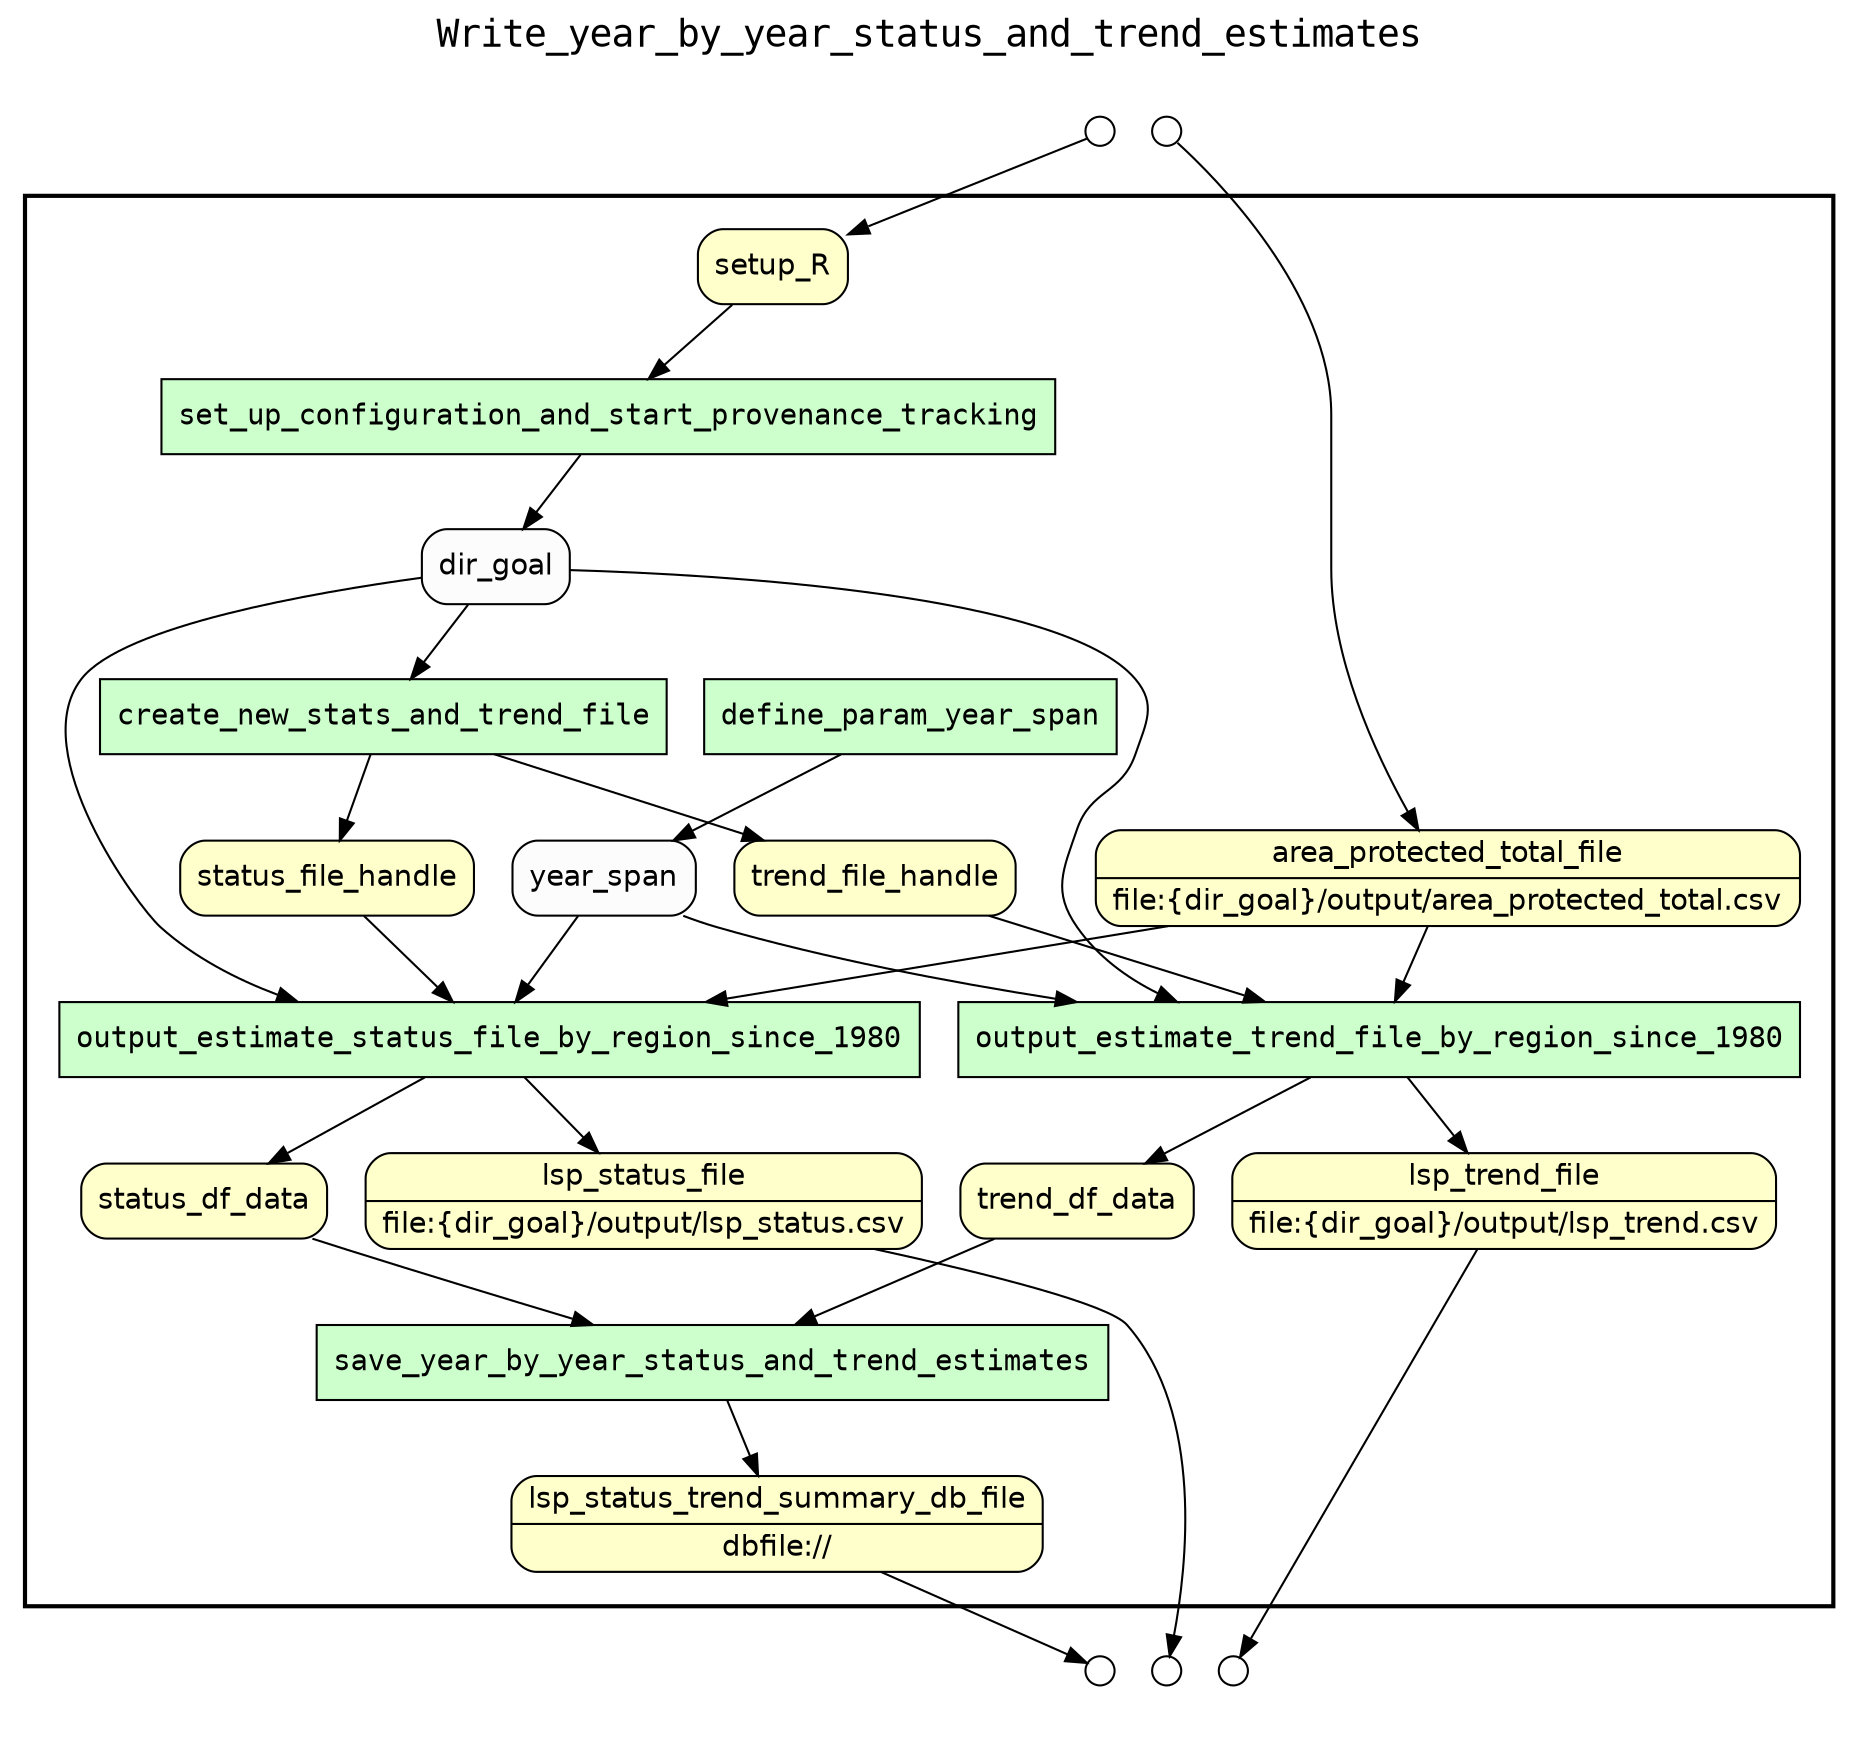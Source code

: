 digraph Workflow {
rankdir=TB
fontname=Courier; fontsize=18; labelloc=t
label=Write_year_by_year_status_and_trend_estimates
subgraph cluster_workflow_box_outer { label=""; color=black; penwidth=2
subgraph cluster_workflow_box_inner { label=""; color=white
node[shape=box style=filled fillcolor="#CCFFCC" peripheries=1 fontname=Courier]
set_up_configuration_and_start_provenance_tracking
create_new_stats_and_trend_file
define_param_year_span
output_estimate_status_file_by_region_since_1980
output_estimate_trend_file_by_region_since_1980
save_year_by_year_status_and_trend_estimates
node[shape=box style="rounded,filled" fillcolor="#FFFFCC" peripheries=1 fontname=Helvetica]
lsp_status_file [shape=record rankdir=LR label="{<f0> lsp_status_file |<f1> file\:\{dir_goal\}/output/lsp_status.csv}"];
lsp_trend_file [shape=record rankdir=LR label="{<f0> lsp_trend_file |<f1> file\:\{dir_goal\}/output/lsp_trend.csv}"];
lsp_status_trend_summary_db_file [shape=record rankdir=LR label="{<f0> lsp_status_trend_summary_db_file |<f1> dbfile\://}"];
setup_R
area_protected_total_file [shape=record rankdir=LR label="{<f0> area_protected_total_file |<f1> file\:\{dir_goal\}/output/area_protected_total.csv}"];
status_file_handle
trend_file_handle
status_df_data
trend_df_data
node[shape=box style="rounded,filled" fillcolor="#FCFCFC" peripheries=1 fontname=Helvetica]
dir_goal
year_span
set_up_configuration_and_start_provenance_tracking -> dir_goal
setup_R -> set_up_configuration_and_start_provenance_tracking
create_new_stats_and_trend_file -> status_file_handle
create_new_stats_and_trend_file -> trend_file_handle
dir_goal -> create_new_stats_and_trend_file
define_param_year_span -> year_span
output_estimate_status_file_by_region_since_1980 -> lsp_status_file
output_estimate_status_file_by_region_since_1980 -> status_df_data
year_span -> output_estimate_status_file_by_region_since_1980
dir_goal -> output_estimate_status_file_by_region_since_1980
area_protected_total_file -> output_estimate_status_file_by_region_since_1980
status_file_handle -> output_estimate_status_file_by_region_since_1980
output_estimate_trend_file_by_region_since_1980 -> lsp_trend_file
output_estimate_trend_file_by_region_since_1980 -> trend_df_data
dir_goal -> output_estimate_trend_file_by_region_since_1980
year_span -> output_estimate_trend_file_by_region_since_1980
area_protected_total_file -> output_estimate_trend_file_by_region_since_1980
trend_file_handle -> output_estimate_trend_file_by_region_since_1980
save_year_by_year_status_and_trend_estimates -> lsp_status_trend_summary_db_file
status_df_data -> save_year_by_year_status_and_trend_estimates
trend_df_data -> save_year_by_year_status_and_trend_estimates
}}
subgraph cluster_input_ports_group_outer { label=""; color=white
subgraph cluster_input_ports_group_inner { label=""; color=white
node[shape=circle style="rounded,filled" fillcolor="#FFFFFF" peripheries=1 fontname=Helvetica width=0.2]
setup_R_input_port [label=""]
area_protected_total_file_input_port [label=""]
}}
subgraph cluster_output_ports_group_outer { label=""; color=white
subgraph cluster_output_ports_group_inner { label=""; color=white
node[shape=circle style="rounded,filled" fillcolor="#FFFFFF" peripheries=1 fontname=Helvetica width=0.2]
lsp_status_file_output_port [label=""]
lsp_trend_file_output_port [label=""]
lsp_status_trend_summary_db_file_output_port [label=""]
}}
setup_R_input_port -> setup_R
area_protected_total_file_input_port -> area_protected_total_file
lsp_status_file -> lsp_status_file_output_port
lsp_trend_file -> lsp_trend_file_output_port
lsp_status_trend_summary_db_file -> lsp_status_trend_summary_db_file_output_port
}
